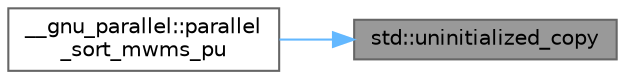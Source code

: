 digraph "std::uninitialized_copy"
{
 // LATEX_PDF_SIZE
  bgcolor="transparent";
  edge [fontname=Helvetica,fontsize=10,labelfontname=Helvetica,labelfontsize=10];
  node [fontname=Helvetica,fontsize=10,shape=box,height=0.2,width=0.4];
  rankdir="RL";
  Node1 [id="Node000001",label="std::uninitialized_copy",height=0.2,width=0.4,color="gray40", fillcolor="grey60", style="filled", fontcolor="black",tooltip=" "];
  Node1 -> Node2 [id="edge3_Node000001_Node000002",dir="back",color="steelblue1",style="solid",tooltip=" "];
  Node2 [id="Node000002",label="__gnu_parallel::parallel\l_sort_mwms_pu",height=0.2,width=0.4,color="grey40", fillcolor="white", style="filled",URL="$namespace____gnu__parallel.html#aaf84903cd78722fcd19b20ccb69c47e4",tooltip="PMWMS code executed by each thread."];
}
